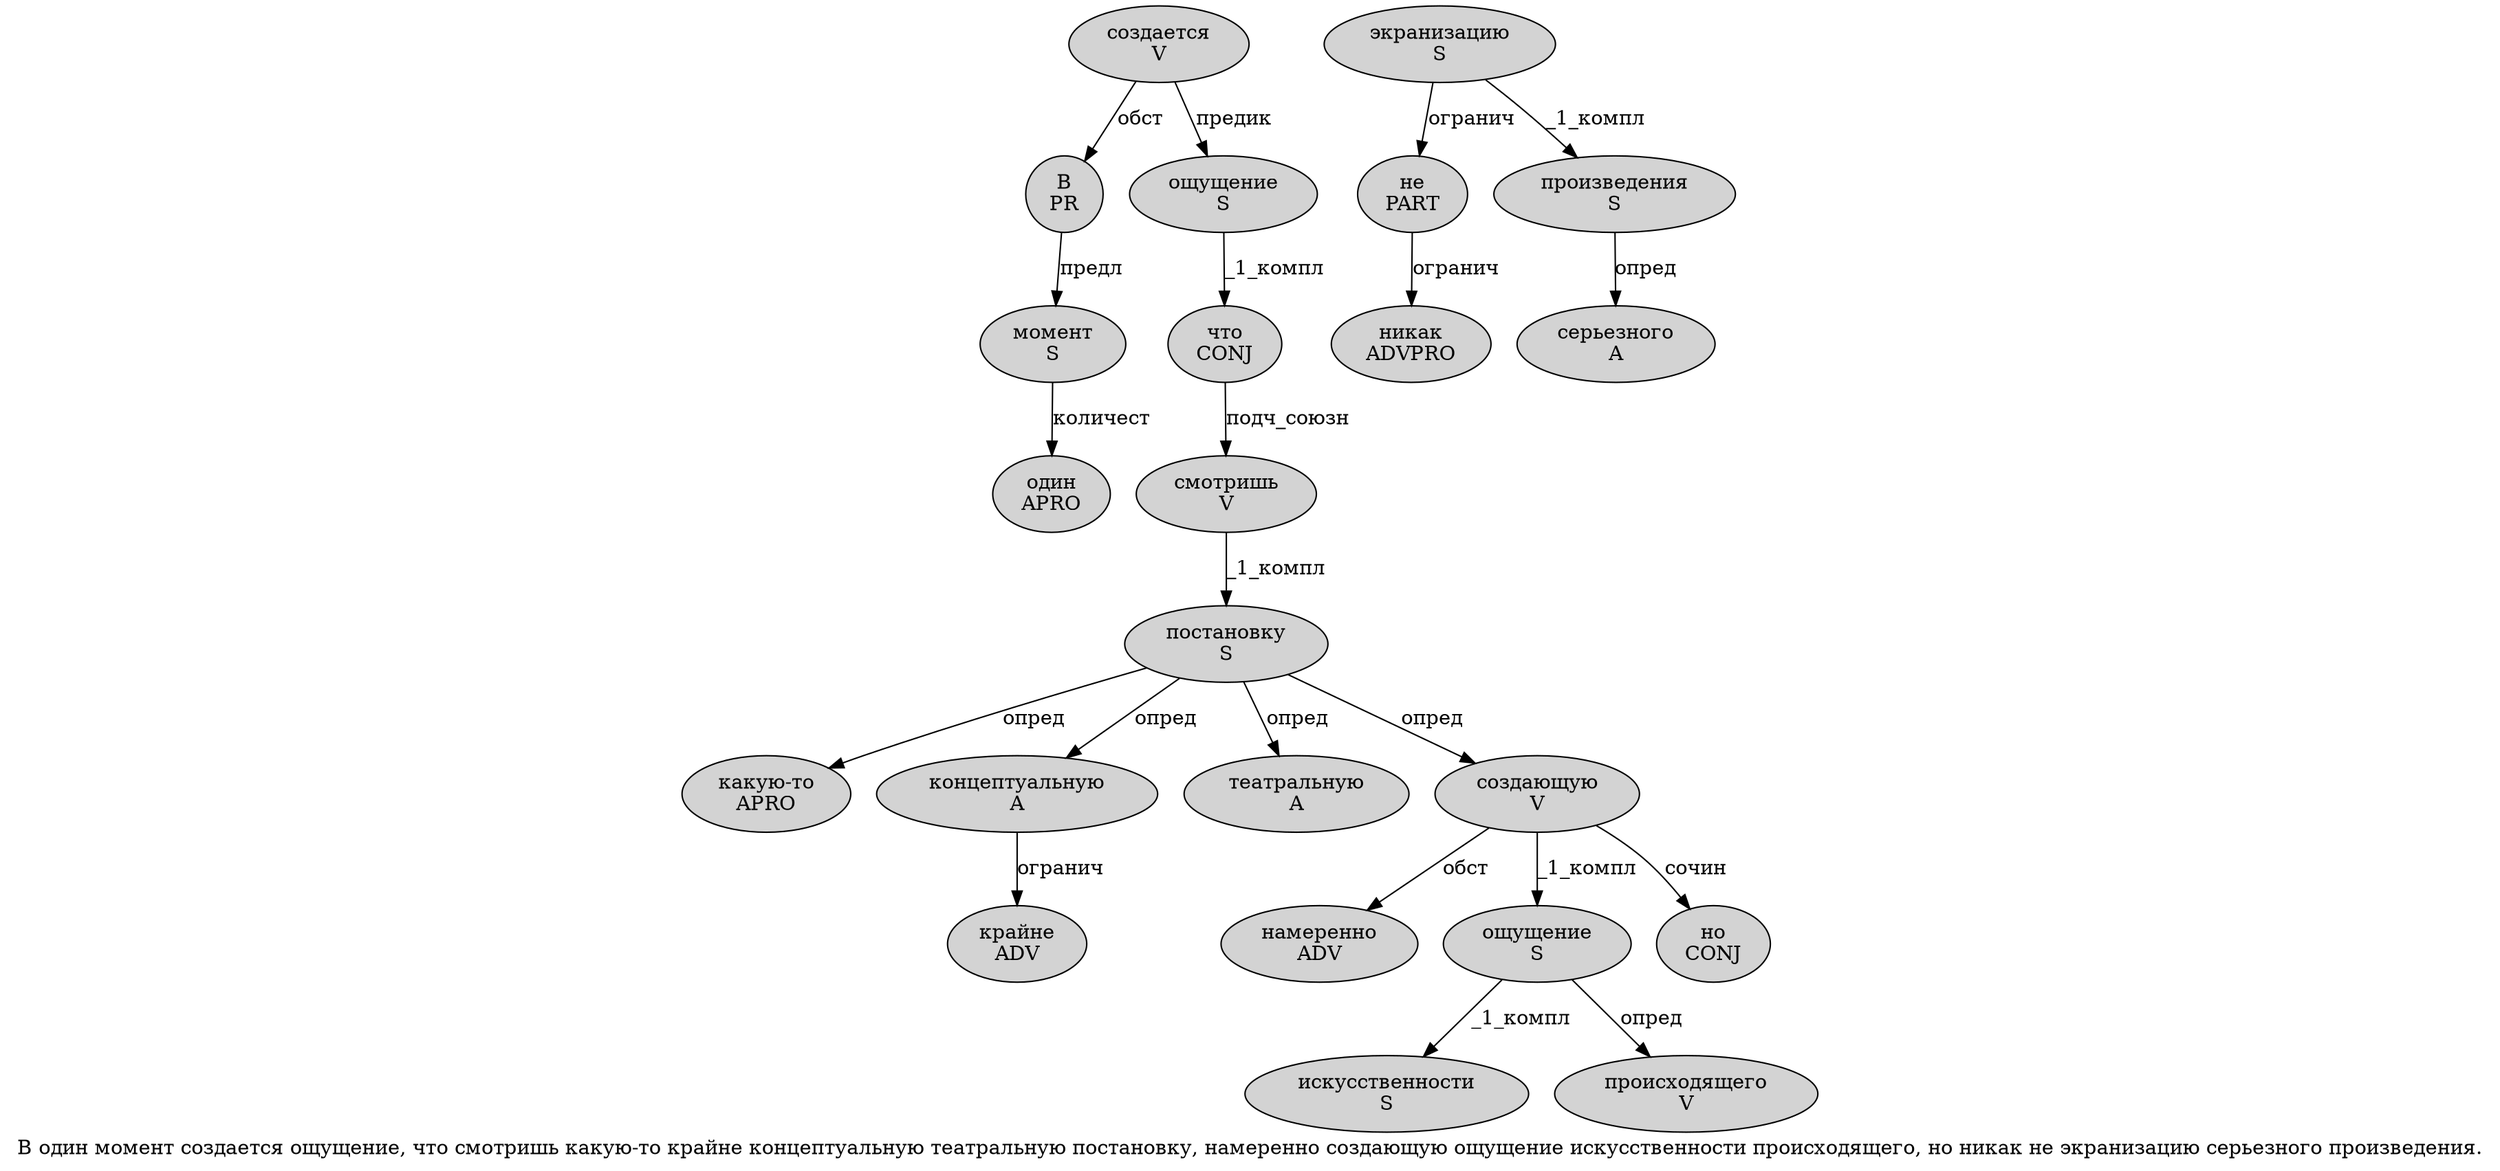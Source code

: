 digraph SENTENCE_3865 {
	graph [label="В один момент создается ощущение, что смотришь какую-то крайне концептуальную театральную постановку, намеренно создающую ощущение искусственности происходящего, но никак не экранизацию серьезного произведения."]
	node [style=filled]
		0 [label="В
PR" color="" fillcolor=lightgray penwidth=1 shape=ellipse]
		1 [label="один
APRO" color="" fillcolor=lightgray penwidth=1 shape=ellipse]
		2 [label="момент
S" color="" fillcolor=lightgray penwidth=1 shape=ellipse]
		3 [label="создается
V" color="" fillcolor=lightgray penwidth=1 shape=ellipse]
		4 [label="ощущение
S" color="" fillcolor=lightgray penwidth=1 shape=ellipse]
		6 [label="что
CONJ" color="" fillcolor=lightgray penwidth=1 shape=ellipse]
		7 [label="смотришь
V" color="" fillcolor=lightgray penwidth=1 shape=ellipse]
		8 [label="какую-то
APRO" color="" fillcolor=lightgray penwidth=1 shape=ellipse]
		9 [label="крайне
ADV" color="" fillcolor=lightgray penwidth=1 shape=ellipse]
		10 [label="концептуальную
A" color="" fillcolor=lightgray penwidth=1 shape=ellipse]
		11 [label="театральную
A" color="" fillcolor=lightgray penwidth=1 shape=ellipse]
		12 [label="постановку
S" color="" fillcolor=lightgray penwidth=1 shape=ellipse]
		14 [label="намеренно
ADV" color="" fillcolor=lightgray penwidth=1 shape=ellipse]
		15 [label="создающую
V" color="" fillcolor=lightgray penwidth=1 shape=ellipse]
		16 [label="ощущение
S" color="" fillcolor=lightgray penwidth=1 shape=ellipse]
		17 [label="искусственности
S" color="" fillcolor=lightgray penwidth=1 shape=ellipse]
		18 [label="происходящего
V" color="" fillcolor=lightgray penwidth=1 shape=ellipse]
		20 [label="но
CONJ" color="" fillcolor=lightgray penwidth=1 shape=ellipse]
		21 [label="никак
ADVPRO" color="" fillcolor=lightgray penwidth=1 shape=ellipse]
		22 [label="не
PART" color="" fillcolor=lightgray penwidth=1 shape=ellipse]
		23 [label="экранизацию
S" color="" fillcolor=lightgray penwidth=1 shape=ellipse]
		24 [label="серьезного
A" color="" fillcolor=lightgray penwidth=1 shape=ellipse]
		25 [label="произведения
S" color="" fillcolor=lightgray penwidth=1 shape=ellipse]
			12 -> 8 [label="опред"]
			12 -> 10 [label="опред"]
			12 -> 11 [label="опред"]
			12 -> 15 [label="опред"]
			22 -> 21 [label="огранич"]
			3 -> 0 [label="обст"]
			3 -> 4 [label="предик"]
			0 -> 2 [label="предл"]
			2 -> 1 [label="количест"]
			4 -> 6 [label="_1_компл"]
			10 -> 9 [label="огранич"]
			23 -> 22 [label="огранич"]
			23 -> 25 [label="_1_компл"]
			15 -> 14 [label="обст"]
			15 -> 16 [label="_1_компл"]
			15 -> 20 [label="сочин"]
			7 -> 12 [label="_1_компл"]
			16 -> 17 [label="_1_компл"]
			16 -> 18 [label="опред"]
			6 -> 7 [label="подч_союзн"]
			25 -> 24 [label="опред"]
}